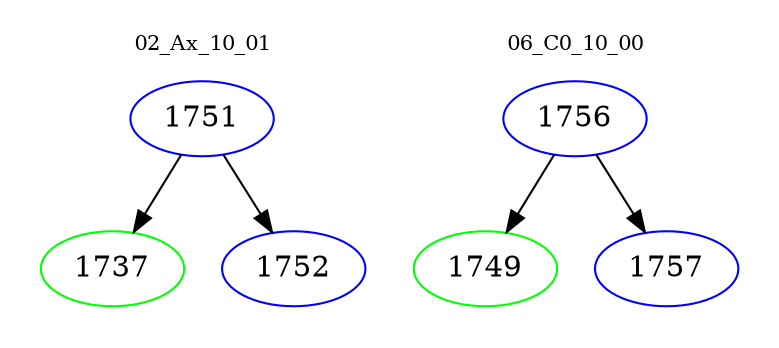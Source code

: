 digraph{
subgraph cluster_0 {
color = white
label = "02_Ax_10_01";
fontsize=10;
T0_1751 [label="1751", color="blue"]
T0_1751 -> T0_1737 [color="black"]
T0_1737 [label="1737", color="green"]
T0_1751 -> T0_1752 [color="black"]
T0_1752 [label="1752", color="blue"]
}
subgraph cluster_1 {
color = white
label = "06_C0_10_00";
fontsize=10;
T1_1756 [label="1756", color="blue"]
T1_1756 -> T1_1749 [color="black"]
T1_1749 [label="1749", color="green"]
T1_1756 -> T1_1757 [color="black"]
T1_1757 [label="1757", color="blue"]
}
}
